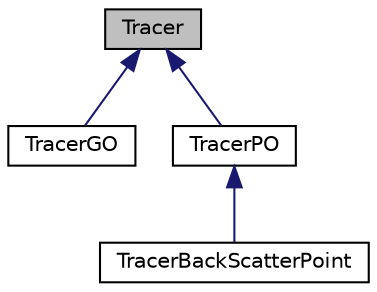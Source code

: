 digraph "Tracer"
{
  edge [fontname="Helvetica",fontsize="10",labelfontname="Helvetica",labelfontsize="10"];
  node [fontname="Helvetica",fontsize="10",shape=record];
  Node0 [label="Tracer",height=0.2,width=0.4,color="black", fillcolor="grey75", style="filled", fontcolor="black"];
  Node0 -> Node1 [dir="back",color="midnightblue",fontsize="10",style="solid"];
  Node1 [label="TracerGO",height=0.2,width=0.4,color="black", fillcolor="white", style="filled",URL="$class_tracer_g_o.html"];
  Node0 -> Node2 [dir="back",color="midnightblue",fontsize="10",style="solid"];
  Node2 [label="TracerPO",height=0.2,width=0.4,color="black", fillcolor="white", style="filled",URL="$class_tracer_p_o.html"];
  Node2 -> Node3 [dir="back",color="midnightblue",fontsize="10",style="solid"];
  Node3 [label="TracerBackScatterPoint",height=0.2,width=0.4,color="black", fillcolor="white", style="filled",URL="$class_tracer_back_scatter_point.html"];
}
